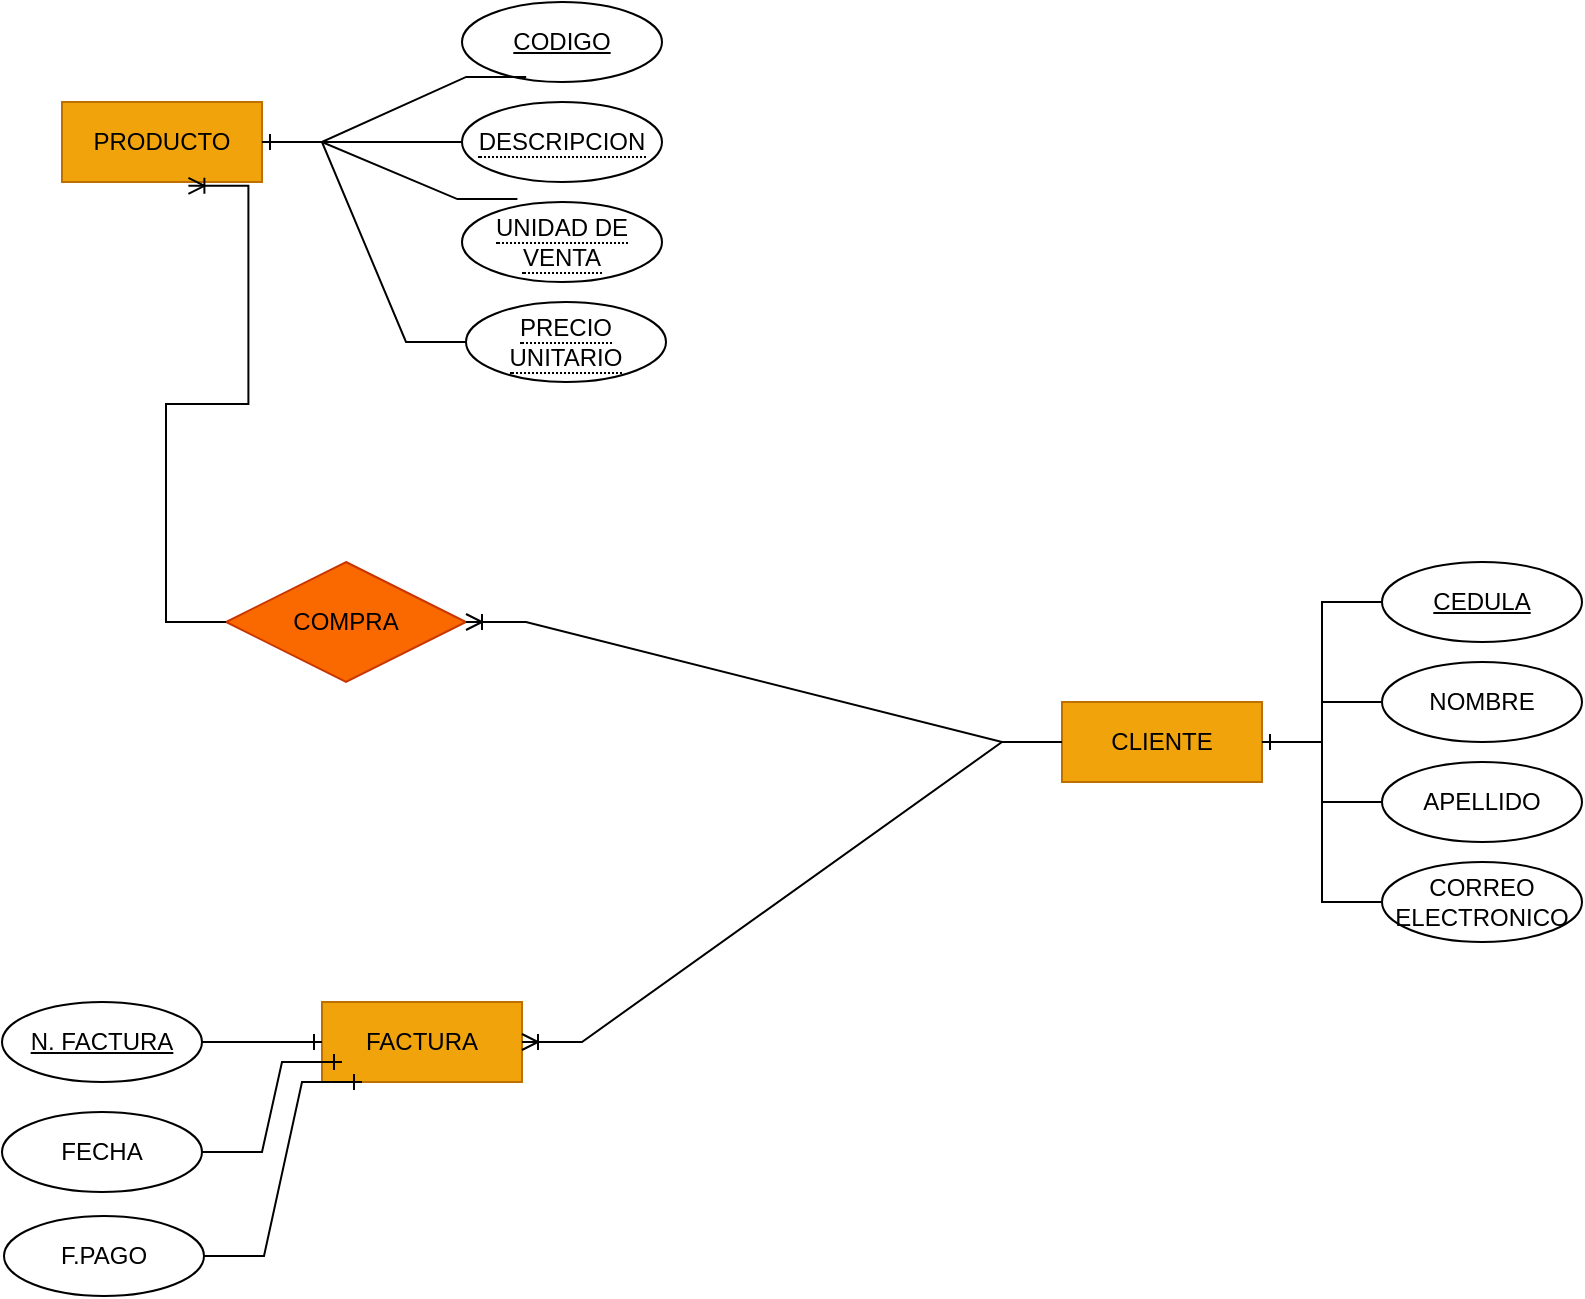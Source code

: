 <mxfile version="21.5.0" type="github">
  <diagram name="Página-1" id="BtJ36JvPUmNVYShXYMEE">
    <mxGraphModel dx="1647" dy="904" grid="1" gridSize="10" guides="1" tooltips="1" connect="1" arrows="1" fold="1" page="1" pageScale="1" pageWidth="827" pageHeight="1169" math="0" shadow="0">
      <root>
        <mxCell id="0" />
        <mxCell id="1" parent="0" />
        <mxCell id="mqFIZXISLvHN3rDbhJNw-6" value="FACTURA" style="whiteSpace=wrap;html=1;align=center;fillColor=#f0a30a;fontColor=#000000;strokeColor=#BD7000;" vertex="1" parent="1">
          <mxGeometry x="170" y="510" width="100" height="40" as="geometry" />
        </mxCell>
        <mxCell id="mqFIZXISLvHN3rDbhJNw-7" value="CLIENTE" style="whiteSpace=wrap;html=1;align=center;fillColor=#f0a30a;fontColor=#000000;strokeColor=#BD7000;" vertex="1" parent="1">
          <mxGeometry x="540" y="360" width="100" height="40" as="geometry" />
        </mxCell>
        <mxCell id="mqFIZXISLvHN3rDbhJNw-8" value="PRODUCTO" style="whiteSpace=wrap;html=1;align=center;fillColor=#f0a30a;fontColor=#000000;strokeColor=#BD7000;" vertex="1" parent="1">
          <mxGeometry x="40" y="60" width="100" height="40" as="geometry" />
        </mxCell>
        <mxCell id="mqFIZXISLvHN3rDbhJNw-10" value="CODIGO" style="ellipse;whiteSpace=wrap;html=1;align=center;fontStyle=4;" vertex="1" parent="1">
          <mxGeometry x="240" y="10" width="100" height="40" as="geometry" />
        </mxCell>
        <mxCell id="mqFIZXISLvHN3rDbhJNw-12" value="&lt;span style=&quot;border-bottom: 1px dotted&quot;&gt;PRECIO UNITARIO&lt;/span&gt;" style="ellipse;whiteSpace=wrap;html=1;align=center;" vertex="1" parent="1">
          <mxGeometry x="242" y="160" width="100" height="40" as="geometry" />
        </mxCell>
        <mxCell id="mqFIZXISLvHN3rDbhJNw-13" value="&lt;span style=&quot;border-bottom: 1px dotted&quot;&gt;DESCRIPCION&lt;/span&gt;" style="ellipse;whiteSpace=wrap;html=1;align=center;" vertex="1" parent="1">
          <mxGeometry x="240" y="60" width="100" height="40" as="geometry" />
        </mxCell>
        <mxCell id="mqFIZXISLvHN3rDbhJNw-14" value="&lt;span style=&quot;border-bottom: 1px dotted&quot;&gt;UNIDAD DE VENTA&lt;/span&gt;" style="ellipse;whiteSpace=wrap;html=1;align=center;" vertex="1" parent="1">
          <mxGeometry x="240" y="110" width="100" height="40" as="geometry" />
        </mxCell>
        <mxCell id="mqFIZXISLvHN3rDbhJNw-15" value="CEDULA" style="ellipse;whiteSpace=wrap;html=1;align=center;fontStyle=4;" vertex="1" parent="1">
          <mxGeometry x="700" y="290" width="100" height="40" as="geometry" />
        </mxCell>
        <mxCell id="mqFIZXISLvHN3rDbhJNw-16" value="NOMBRE" style="ellipse;whiteSpace=wrap;html=1;align=center;" vertex="1" parent="1">
          <mxGeometry x="700" y="340" width="100" height="40" as="geometry" />
        </mxCell>
        <mxCell id="mqFIZXISLvHN3rDbhJNw-18" value="APELLIDO" style="ellipse;whiteSpace=wrap;html=1;align=center;" vertex="1" parent="1">
          <mxGeometry x="700" y="390" width="100" height="40" as="geometry" />
        </mxCell>
        <mxCell id="mqFIZXISLvHN3rDbhJNw-19" value="CORREO ELECTRONICO" style="ellipse;whiteSpace=wrap;html=1;align=center;" vertex="1" parent="1">
          <mxGeometry x="700" y="440" width="100" height="40" as="geometry" />
        </mxCell>
        <mxCell id="mqFIZXISLvHN3rDbhJNw-22" value="N. FACTURA" style="ellipse;whiteSpace=wrap;html=1;align=center;fontStyle=4;" vertex="1" parent="1">
          <mxGeometry x="10" y="510" width="100" height="40" as="geometry" />
        </mxCell>
        <mxCell id="mqFIZXISLvHN3rDbhJNw-23" value="FECHA" style="ellipse;whiteSpace=wrap;html=1;align=center;" vertex="1" parent="1">
          <mxGeometry x="10" y="565" width="100" height="40" as="geometry" />
        </mxCell>
        <mxCell id="mqFIZXISLvHN3rDbhJNw-26" value="F.PAGO" style="ellipse;whiteSpace=wrap;html=1;align=center;" vertex="1" parent="1">
          <mxGeometry x="11" y="617" width="100" height="40" as="geometry" />
        </mxCell>
        <mxCell id="mqFIZXISLvHN3rDbhJNw-27" value="" style="edgeStyle=entityRelationEdgeStyle;fontSize=12;html=1;endArrow=ERoneToMany;rounded=0;" edge="1" parent="1" source="mqFIZXISLvHN3rDbhJNw-7" target="mqFIZXISLvHN3rDbhJNw-6">
          <mxGeometry width="100" height="100" relative="1" as="geometry">
            <mxPoint x="410" y="510" as="sourcePoint" />
            <mxPoint x="510" y="410" as="targetPoint" />
          </mxGeometry>
        </mxCell>
        <mxCell id="mqFIZXISLvHN3rDbhJNw-28" value="COMPRA" style="shape=rhombus;perimeter=rhombusPerimeter;whiteSpace=wrap;html=1;align=center;fillColor=#fa6800;fontColor=#000000;strokeColor=#C73500;" vertex="1" parent="1">
          <mxGeometry x="122" y="290" width="120" height="60" as="geometry" />
        </mxCell>
        <mxCell id="mqFIZXISLvHN3rDbhJNw-29" value="" style="edgeStyle=entityRelationEdgeStyle;fontSize=12;html=1;endArrow=ERoneToMany;rounded=0;" edge="1" parent="1" source="mqFIZXISLvHN3rDbhJNw-7" target="mqFIZXISLvHN3rDbhJNw-28">
          <mxGeometry width="100" height="100" relative="1" as="geometry">
            <mxPoint x="330" y="420" as="sourcePoint" />
            <mxPoint x="430" y="320" as="targetPoint" />
          </mxGeometry>
        </mxCell>
        <mxCell id="mqFIZXISLvHN3rDbhJNw-30" value="" style="edgeStyle=entityRelationEdgeStyle;fontSize=12;html=1;endArrow=ERoneToMany;rounded=0;entryX=0.632;entryY=1.048;entryDx=0;entryDy=0;entryPerimeter=0;" edge="1" parent="1" source="mqFIZXISLvHN3rDbhJNw-28" target="mqFIZXISLvHN3rDbhJNw-8">
          <mxGeometry width="100" height="100" relative="1" as="geometry">
            <mxPoint x="340" y="430" as="sourcePoint" />
            <mxPoint x="440" y="330" as="targetPoint" />
          </mxGeometry>
        </mxCell>
        <mxCell id="mqFIZXISLvHN3rDbhJNw-31" value="" style="edgeStyle=entityRelationEdgeStyle;fontSize=12;html=1;endArrow=ERone;endFill=1;rounded=0;" edge="1" parent="1" source="mqFIZXISLvHN3rDbhJNw-22" target="mqFIZXISLvHN3rDbhJNw-6">
          <mxGeometry width="100" height="100" relative="1" as="geometry">
            <mxPoint x="150" y="730" as="sourcePoint" />
            <mxPoint x="250" y="630" as="targetPoint" />
          </mxGeometry>
        </mxCell>
        <mxCell id="mqFIZXISLvHN3rDbhJNw-32" value="" style="edgeStyle=entityRelationEdgeStyle;fontSize=12;html=1;endArrow=ERone;endFill=1;rounded=0;" edge="1" parent="1" source="mqFIZXISLvHN3rDbhJNw-23">
          <mxGeometry width="100" height="100" relative="1" as="geometry">
            <mxPoint x="160" y="740" as="sourcePoint" />
            <mxPoint x="180" y="540" as="targetPoint" />
          </mxGeometry>
        </mxCell>
        <mxCell id="mqFIZXISLvHN3rDbhJNw-33" value="" style="edgeStyle=entityRelationEdgeStyle;fontSize=12;html=1;endArrow=ERone;endFill=1;rounded=0;" edge="1" parent="1" source="mqFIZXISLvHN3rDbhJNw-26">
          <mxGeometry width="100" height="100" relative="1" as="geometry">
            <mxPoint x="170" y="750" as="sourcePoint" />
            <mxPoint x="190" y="550" as="targetPoint" />
          </mxGeometry>
        </mxCell>
        <mxCell id="mqFIZXISLvHN3rDbhJNw-34" value="" style="edgeStyle=entityRelationEdgeStyle;fontSize=12;html=1;endArrow=ERone;endFill=1;rounded=0;" edge="1" parent="1" source="mqFIZXISLvHN3rDbhJNw-15" target="mqFIZXISLvHN3rDbhJNw-7">
          <mxGeometry width="100" height="100" relative="1" as="geometry">
            <mxPoint x="180" y="760" as="sourcePoint" />
            <mxPoint x="200" y="560" as="targetPoint" />
          </mxGeometry>
        </mxCell>
        <mxCell id="mqFIZXISLvHN3rDbhJNw-35" value="" style="edgeStyle=entityRelationEdgeStyle;fontSize=12;html=1;endArrow=ERone;endFill=1;rounded=0;" edge="1" parent="1" source="mqFIZXISLvHN3rDbhJNw-16" target="mqFIZXISLvHN3rDbhJNw-7">
          <mxGeometry width="100" height="100" relative="1" as="geometry">
            <mxPoint x="710" y="320" as="sourcePoint" />
            <mxPoint x="610" y="380" as="targetPoint" />
          </mxGeometry>
        </mxCell>
        <mxCell id="mqFIZXISLvHN3rDbhJNw-36" value="" style="edgeStyle=entityRelationEdgeStyle;fontSize=12;html=1;endArrow=ERone;endFill=1;rounded=0;" edge="1" parent="1" source="mqFIZXISLvHN3rDbhJNw-18" target="mqFIZXISLvHN3rDbhJNw-7">
          <mxGeometry width="100" height="100" relative="1" as="geometry">
            <mxPoint x="720" y="330" as="sourcePoint" />
            <mxPoint x="650" y="390" as="targetPoint" />
          </mxGeometry>
        </mxCell>
        <mxCell id="mqFIZXISLvHN3rDbhJNw-37" value="" style="edgeStyle=entityRelationEdgeStyle;fontSize=12;html=1;endArrow=ERone;endFill=1;rounded=0;" edge="1" parent="1" source="mqFIZXISLvHN3rDbhJNw-19" target="mqFIZXISLvHN3rDbhJNw-7">
          <mxGeometry width="100" height="100" relative="1" as="geometry">
            <mxPoint x="650" y="400" as="sourcePoint" />
            <mxPoint x="580" y="460" as="targetPoint" />
          </mxGeometry>
        </mxCell>
        <mxCell id="mqFIZXISLvHN3rDbhJNw-38" value="" style="edgeStyle=entityRelationEdgeStyle;fontSize=12;html=1;endArrow=ERone;endFill=1;rounded=0;exitX=0.321;exitY=0.936;exitDx=0;exitDy=0;exitPerimeter=0;" edge="1" parent="1" source="mqFIZXISLvHN3rDbhJNw-10" target="mqFIZXISLvHN3rDbhJNw-8">
          <mxGeometry width="100" height="100" relative="1" as="geometry">
            <mxPoint x="212" y="40" as="sourcePoint" />
            <mxPoint x="152" y="110" as="targetPoint" />
          </mxGeometry>
        </mxCell>
        <mxCell id="mqFIZXISLvHN3rDbhJNw-39" value="" style="edgeStyle=entityRelationEdgeStyle;fontSize=12;html=1;endArrow=ERone;endFill=1;rounded=0;" edge="1" parent="1" source="mqFIZXISLvHN3rDbhJNw-13" target="mqFIZXISLvHN3rDbhJNw-8">
          <mxGeometry width="100" height="100" relative="1" as="geometry">
            <mxPoint x="222" y="50" as="sourcePoint" />
            <mxPoint x="160" y="100" as="targetPoint" />
          </mxGeometry>
        </mxCell>
        <mxCell id="mqFIZXISLvHN3rDbhJNw-40" value="" style="edgeStyle=entityRelationEdgeStyle;fontSize=12;html=1;endArrow=ERone;endFill=1;rounded=0;exitX=0.277;exitY=-0.036;exitDx=0;exitDy=0;exitPerimeter=0;" edge="1" parent="1" source="mqFIZXISLvHN3rDbhJNw-14" target="mqFIZXISLvHN3rDbhJNw-8">
          <mxGeometry width="100" height="100" relative="1" as="geometry">
            <mxPoint x="232" y="60" as="sourcePoint" />
            <mxPoint x="170" y="110" as="targetPoint" />
          </mxGeometry>
        </mxCell>
        <mxCell id="mqFIZXISLvHN3rDbhJNw-41" value="" style="edgeStyle=entityRelationEdgeStyle;fontSize=12;html=1;endArrow=ERone;endFill=1;rounded=0;" edge="1" parent="1" source="mqFIZXISLvHN3rDbhJNw-12" target="mqFIZXISLvHN3rDbhJNw-8">
          <mxGeometry width="100" height="100" relative="1" as="geometry">
            <mxPoint x="242" y="70" as="sourcePoint" />
            <mxPoint x="180" y="120" as="targetPoint" />
          </mxGeometry>
        </mxCell>
      </root>
    </mxGraphModel>
  </diagram>
</mxfile>

